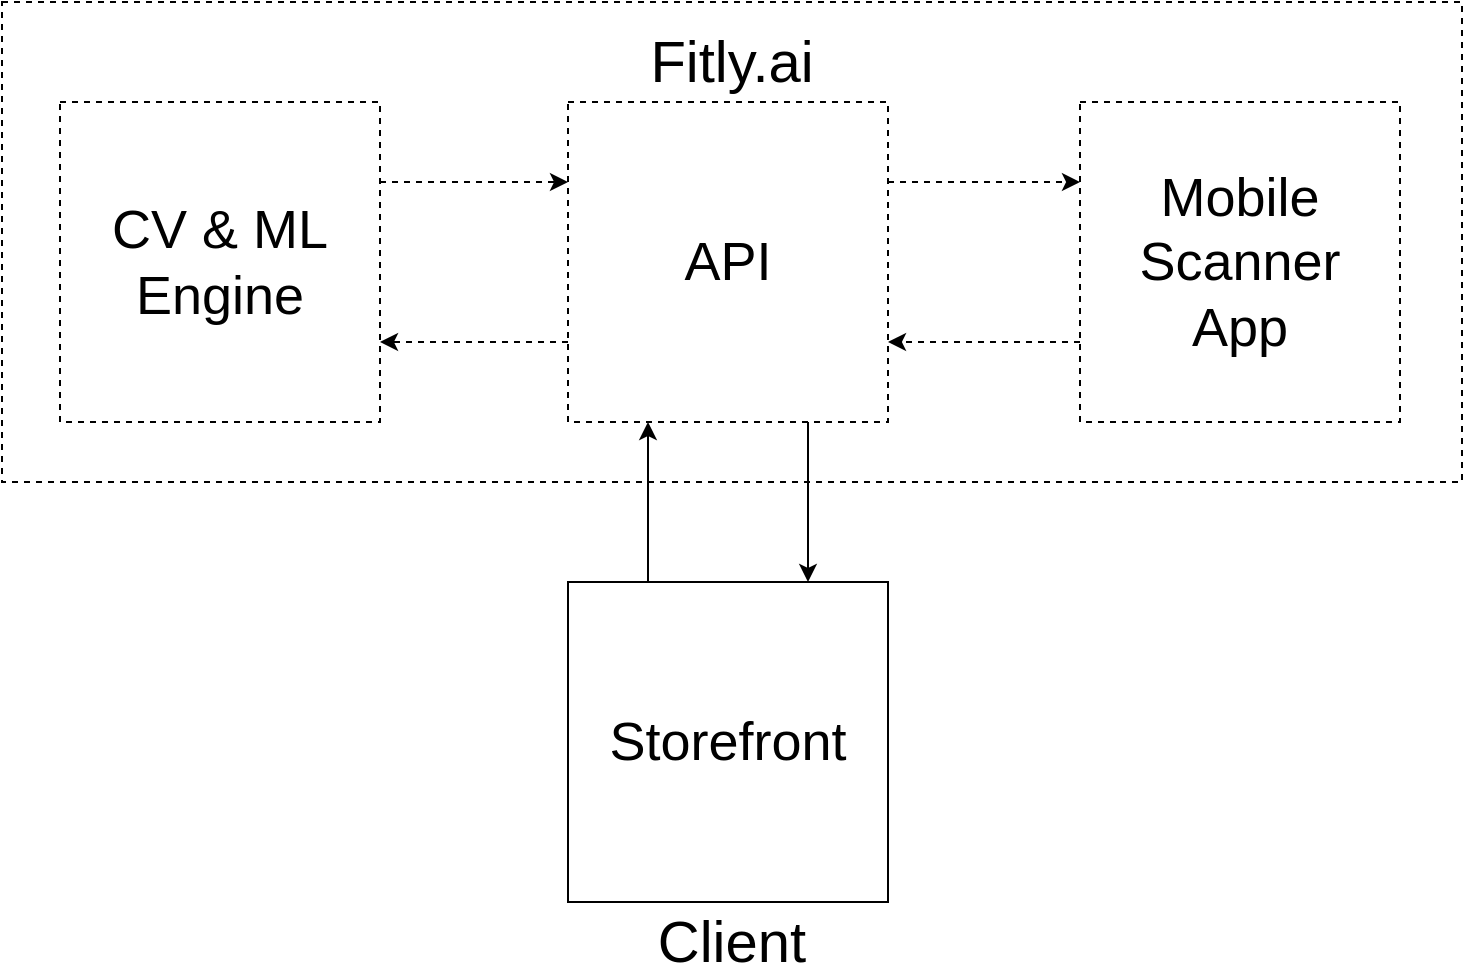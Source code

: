<mxfile version="14.6.9" type="github">
  <diagram id="h5L0uEK8ULI0zUqq4tDc" name="Page-1">
    <mxGraphModel dx="1577" dy="1132" grid="1" gridSize="10" guides="1" tooltips="1" connect="1" arrows="1" fold="1" page="1" pageScale="1" pageWidth="827" pageHeight="1169" math="0" shadow="0">
      <root>
        <mxCell id="0" />
        <mxCell id="1" parent="0" />
        <mxCell id="h03cArfL4z3mAkUq-oM5-12" value="" style="rounded=0;whiteSpace=wrap;html=1;dashed=1;" vertex="1" parent="1">
          <mxGeometry x="50" y="40" width="730" height="240" as="geometry" />
        </mxCell>
        <mxCell id="h03cArfL4z3mAkUq-oM5-5" style="edgeStyle=orthogonalEdgeStyle;rounded=0;orthogonalLoop=1;jettySize=auto;html=1;exitX=0;exitY=0.75;exitDx=0;exitDy=0;entryX=1;entryY=0.75;entryDx=0;entryDy=0;dashed=1;" edge="1" parent="1" source="h03cArfL4z3mAkUq-oM5-1" target="h03cArfL4z3mAkUq-oM5-3">
          <mxGeometry relative="1" as="geometry" />
        </mxCell>
        <mxCell id="h03cArfL4z3mAkUq-oM5-8" style="edgeStyle=orthogonalEdgeStyle;rounded=0;orthogonalLoop=1;jettySize=auto;html=1;exitX=1;exitY=0.25;exitDx=0;exitDy=0;entryX=0;entryY=0.25;entryDx=0;entryDy=0;dashed=1;" edge="1" parent="1" source="h03cArfL4z3mAkUq-oM5-1" target="h03cArfL4z3mAkUq-oM5-2">
          <mxGeometry relative="1" as="geometry" />
        </mxCell>
        <mxCell id="h03cArfL4z3mAkUq-oM5-11" style="edgeStyle=orthogonalEdgeStyle;rounded=0;orthogonalLoop=1;jettySize=auto;html=1;exitX=0.75;exitY=1;exitDx=0;exitDy=0;entryX=0.75;entryY=0;entryDx=0;entryDy=0;" edge="1" parent="1" source="h03cArfL4z3mAkUq-oM5-1" target="h03cArfL4z3mAkUq-oM5-9">
          <mxGeometry relative="1" as="geometry" />
        </mxCell>
        <mxCell id="h03cArfL4z3mAkUq-oM5-1" value="&lt;font style=&quot;font-size: 27px&quot;&gt;API&lt;/font&gt;" style="rounded=0;whiteSpace=wrap;html=1;dashed=1;" vertex="1" parent="1">
          <mxGeometry x="333" y="90" width="160" height="160" as="geometry" />
        </mxCell>
        <mxCell id="h03cArfL4z3mAkUq-oM5-6" style="edgeStyle=orthogonalEdgeStyle;rounded=0;orthogonalLoop=1;jettySize=auto;html=1;exitX=0;exitY=0.75;exitDx=0;exitDy=0;entryX=1;entryY=0.75;entryDx=0;entryDy=0;dashed=1;" edge="1" parent="1" source="h03cArfL4z3mAkUq-oM5-2" target="h03cArfL4z3mAkUq-oM5-1">
          <mxGeometry relative="1" as="geometry" />
        </mxCell>
        <mxCell id="h03cArfL4z3mAkUq-oM5-2" value="&lt;font style=&quot;font-size: 27px&quot;&gt;Mobile Scanner&lt;br&gt;App&lt;/font&gt;" style="rounded=0;whiteSpace=wrap;html=1;dashed=1;" vertex="1" parent="1">
          <mxGeometry x="589" y="90" width="160" height="160" as="geometry" />
        </mxCell>
        <mxCell id="h03cArfL4z3mAkUq-oM5-7" style="edgeStyle=orthogonalEdgeStyle;rounded=0;orthogonalLoop=1;jettySize=auto;html=1;exitX=1;exitY=0.25;exitDx=0;exitDy=0;entryX=0;entryY=0.25;entryDx=0;entryDy=0;dashed=1;" edge="1" parent="1" source="h03cArfL4z3mAkUq-oM5-3" target="h03cArfL4z3mAkUq-oM5-1">
          <mxGeometry relative="1" as="geometry" />
        </mxCell>
        <mxCell id="h03cArfL4z3mAkUq-oM5-3" value="&lt;span style=&quot;font-size: 27px&quot;&gt;CV &amp;amp; ML&lt;br&gt;Engine&lt;/span&gt;" style="rounded=0;whiteSpace=wrap;html=1;dashed=1;" vertex="1" parent="1">
          <mxGeometry x="79" y="90" width="160" height="160" as="geometry" />
        </mxCell>
        <mxCell id="h03cArfL4z3mAkUq-oM5-10" style="edgeStyle=orthogonalEdgeStyle;rounded=0;orthogonalLoop=1;jettySize=auto;html=1;exitX=0.25;exitY=0;exitDx=0;exitDy=0;entryX=0.25;entryY=1;entryDx=0;entryDy=0;" edge="1" parent="1" source="h03cArfL4z3mAkUq-oM5-9" target="h03cArfL4z3mAkUq-oM5-1">
          <mxGeometry relative="1" as="geometry" />
        </mxCell>
        <mxCell id="h03cArfL4z3mAkUq-oM5-9" value="&lt;font style=&quot;font-size: 27px&quot;&gt;Storefront&lt;/font&gt;" style="rounded=0;whiteSpace=wrap;html=1;" vertex="1" parent="1">
          <mxGeometry x="333" y="330" width="160" height="160" as="geometry" />
        </mxCell>
        <mxCell id="h03cArfL4z3mAkUq-oM5-15" value="&lt;font style=&quot;font-size: 29px&quot;&gt;Fitly.ai&lt;/font&gt;" style="text;html=1;strokeColor=none;fillColor=none;align=center;verticalAlign=middle;whiteSpace=wrap;rounded=0;dashed=1;" vertex="1" parent="1">
          <mxGeometry x="395" y="60" width="40" height="20" as="geometry" />
        </mxCell>
        <mxCell id="h03cArfL4z3mAkUq-oM5-17" value="&lt;font style=&quot;font-size: 29px&quot;&gt;Client&lt;/font&gt;" style="text;html=1;strokeColor=none;fillColor=none;align=center;verticalAlign=middle;whiteSpace=wrap;rounded=0;dashed=1;" vertex="1" parent="1">
          <mxGeometry x="395" y="500" width="40" height="20" as="geometry" />
        </mxCell>
      </root>
    </mxGraphModel>
  </diagram>
</mxfile>
